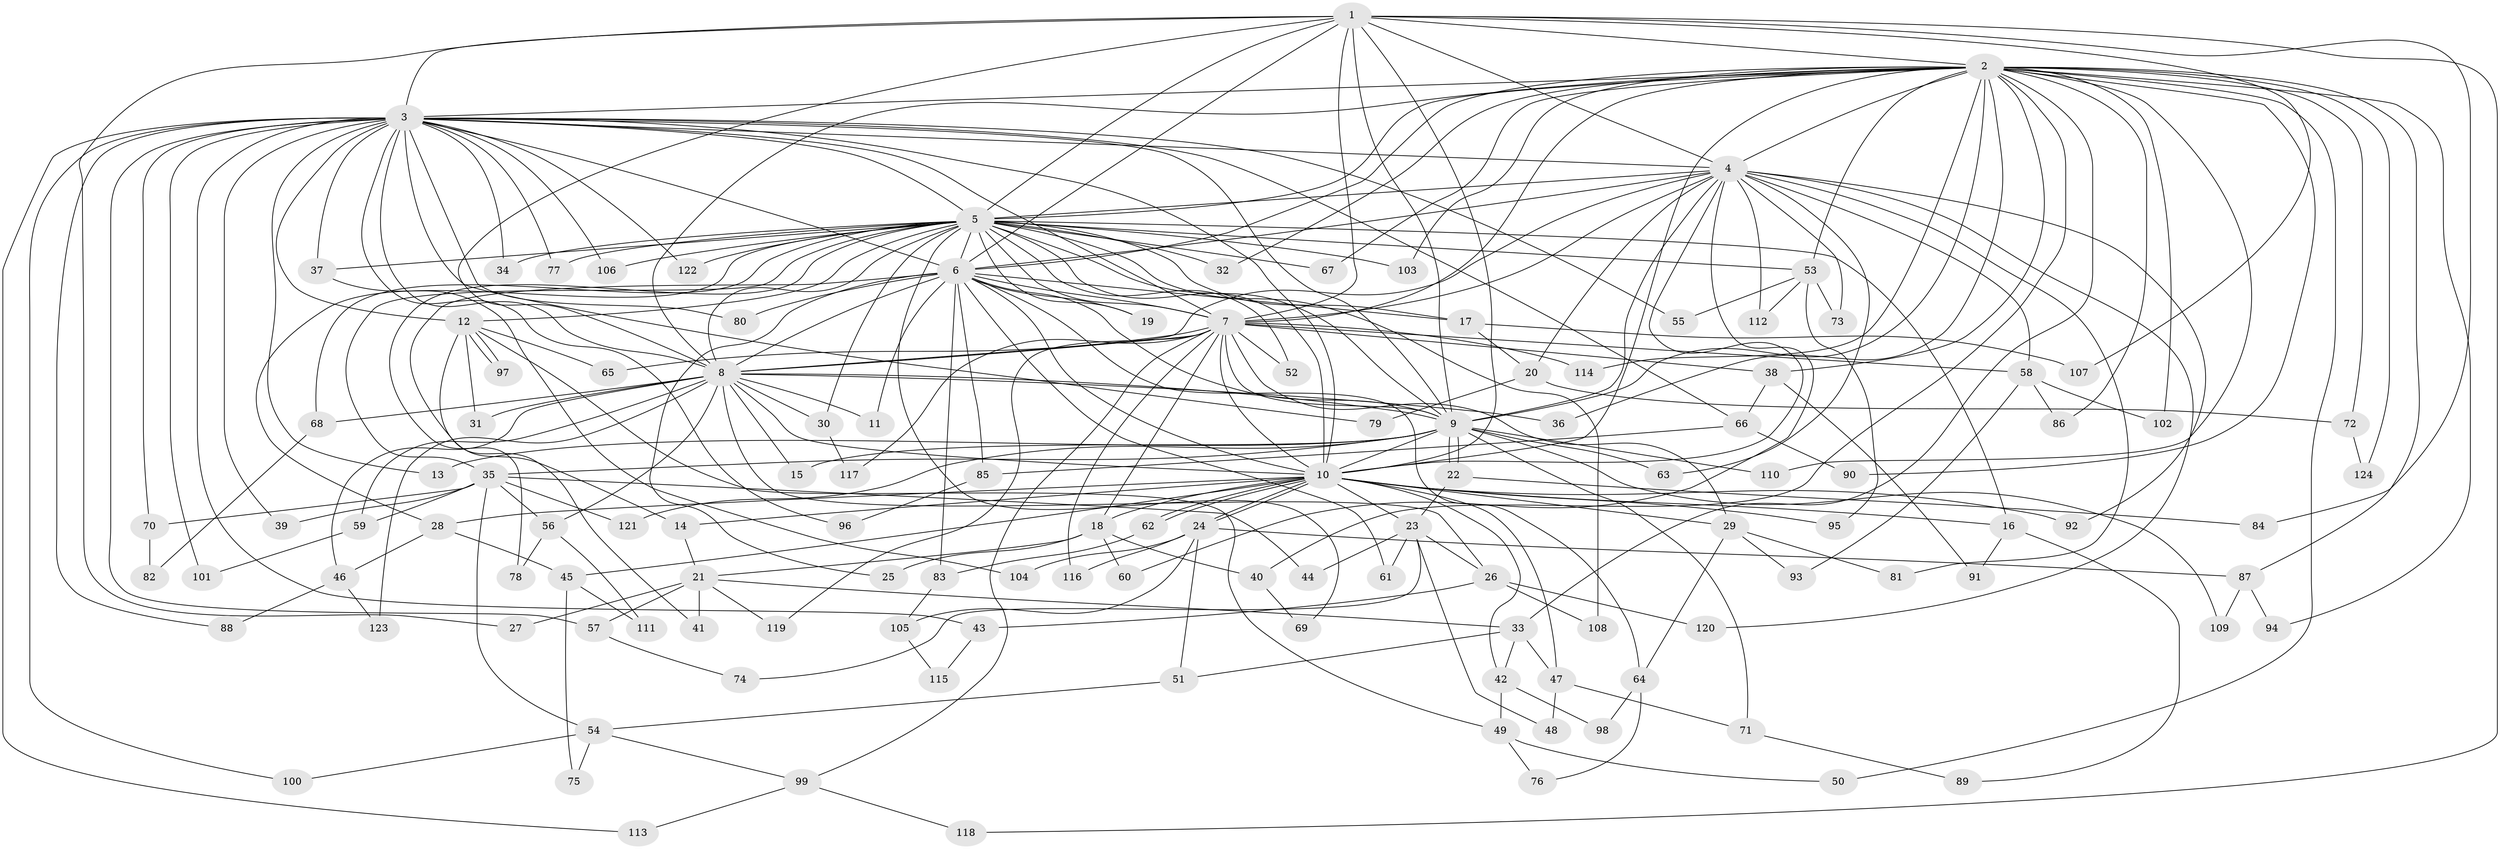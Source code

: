 // Generated by graph-tools (version 1.1) at 2025/25/03/09/25 03:25:51]
// undirected, 124 vertices, 273 edges
graph export_dot {
graph [start="1"]
  node [color=gray90,style=filled];
  1;
  2;
  3;
  4;
  5;
  6;
  7;
  8;
  9;
  10;
  11;
  12;
  13;
  14;
  15;
  16;
  17;
  18;
  19;
  20;
  21;
  22;
  23;
  24;
  25;
  26;
  27;
  28;
  29;
  30;
  31;
  32;
  33;
  34;
  35;
  36;
  37;
  38;
  39;
  40;
  41;
  42;
  43;
  44;
  45;
  46;
  47;
  48;
  49;
  50;
  51;
  52;
  53;
  54;
  55;
  56;
  57;
  58;
  59;
  60;
  61;
  62;
  63;
  64;
  65;
  66;
  67;
  68;
  69;
  70;
  71;
  72;
  73;
  74;
  75;
  76;
  77;
  78;
  79;
  80;
  81;
  82;
  83;
  84;
  85;
  86;
  87;
  88;
  89;
  90;
  91;
  92;
  93;
  94;
  95;
  96;
  97;
  98;
  99;
  100;
  101;
  102;
  103;
  104;
  105;
  106;
  107;
  108;
  109;
  110;
  111;
  112;
  113;
  114;
  115;
  116;
  117;
  118;
  119;
  120;
  121;
  122;
  123;
  124;
  1 -- 2;
  1 -- 3;
  1 -- 4;
  1 -- 5;
  1 -- 6;
  1 -- 7;
  1 -- 8;
  1 -- 9;
  1 -- 10;
  1 -- 27;
  1 -- 84;
  1 -- 107;
  1 -- 118;
  2 -- 3;
  2 -- 4;
  2 -- 5;
  2 -- 6;
  2 -- 7;
  2 -- 8;
  2 -- 9;
  2 -- 10;
  2 -- 32;
  2 -- 33;
  2 -- 36;
  2 -- 38;
  2 -- 40;
  2 -- 50;
  2 -- 53;
  2 -- 67;
  2 -- 72;
  2 -- 86;
  2 -- 87;
  2 -- 90;
  2 -- 94;
  2 -- 102;
  2 -- 103;
  2 -- 110;
  2 -- 114;
  2 -- 124;
  3 -- 4;
  3 -- 5;
  3 -- 6;
  3 -- 7;
  3 -- 8;
  3 -- 9;
  3 -- 10;
  3 -- 12;
  3 -- 13;
  3 -- 34;
  3 -- 37;
  3 -- 39;
  3 -- 43;
  3 -- 55;
  3 -- 57;
  3 -- 66;
  3 -- 70;
  3 -- 77;
  3 -- 79;
  3 -- 80;
  3 -- 88;
  3 -- 96;
  3 -- 100;
  3 -- 101;
  3 -- 106;
  3 -- 113;
  3 -- 122;
  4 -- 5;
  4 -- 6;
  4 -- 7;
  4 -- 8;
  4 -- 9;
  4 -- 10;
  4 -- 20;
  4 -- 58;
  4 -- 60;
  4 -- 63;
  4 -- 73;
  4 -- 81;
  4 -- 92;
  4 -- 112;
  4 -- 120;
  5 -- 6;
  5 -- 7;
  5 -- 8;
  5 -- 9;
  5 -- 10;
  5 -- 12;
  5 -- 16;
  5 -- 17;
  5 -- 19;
  5 -- 28;
  5 -- 30;
  5 -- 32;
  5 -- 34;
  5 -- 35;
  5 -- 37;
  5 -- 52;
  5 -- 53;
  5 -- 67;
  5 -- 68;
  5 -- 69;
  5 -- 77;
  5 -- 78;
  5 -- 103;
  5 -- 106;
  5 -- 108;
  5 -- 122;
  6 -- 7;
  6 -- 8;
  6 -- 9;
  6 -- 10;
  6 -- 11;
  6 -- 14;
  6 -- 17;
  6 -- 19;
  6 -- 25;
  6 -- 61;
  6 -- 64;
  6 -- 80;
  6 -- 83;
  6 -- 85;
  7 -- 8;
  7 -- 9;
  7 -- 10;
  7 -- 18;
  7 -- 29;
  7 -- 38;
  7 -- 52;
  7 -- 58;
  7 -- 65;
  7 -- 99;
  7 -- 114;
  7 -- 116;
  7 -- 117;
  7 -- 119;
  8 -- 9;
  8 -- 10;
  8 -- 11;
  8 -- 15;
  8 -- 26;
  8 -- 30;
  8 -- 31;
  8 -- 36;
  8 -- 46;
  8 -- 56;
  8 -- 59;
  8 -- 68;
  8 -- 123;
  9 -- 10;
  9 -- 13;
  9 -- 15;
  9 -- 22;
  9 -- 22;
  9 -- 35;
  9 -- 63;
  9 -- 71;
  9 -- 109;
  9 -- 110;
  9 -- 121;
  10 -- 14;
  10 -- 16;
  10 -- 18;
  10 -- 23;
  10 -- 24;
  10 -- 24;
  10 -- 28;
  10 -- 29;
  10 -- 42;
  10 -- 45;
  10 -- 47;
  10 -- 62;
  10 -- 62;
  10 -- 92;
  10 -- 95;
  12 -- 31;
  12 -- 41;
  12 -- 49;
  12 -- 65;
  12 -- 97;
  12 -- 97;
  14 -- 21;
  16 -- 89;
  16 -- 91;
  17 -- 20;
  17 -- 107;
  18 -- 21;
  18 -- 25;
  18 -- 40;
  18 -- 60;
  20 -- 72;
  20 -- 79;
  21 -- 27;
  21 -- 33;
  21 -- 41;
  21 -- 57;
  21 -- 119;
  22 -- 23;
  22 -- 84;
  23 -- 26;
  23 -- 44;
  23 -- 48;
  23 -- 61;
  23 -- 74;
  24 -- 51;
  24 -- 87;
  24 -- 104;
  24 -- 105;
  24 -- 116;
  26 -- 43;
  26 -- 108;
  26 -- 120;
  28 -- 45;
  28 -- 46;
  29 -- 64;
  29 -- 81;
  29 -- 93;
  30 -- 117;
  33 -- 42;
  33 -- 47;
  33 -- 51;
  35 -- 39;
  35 -- 44;
  35 -- 54;
  35 -- 56;
  35 -- 59;
  35 -- 70;
  35 -- 121;
  37 -- 104;
  38 -- 66;
  38 -- 91;
  40 -- 69;
  42 -- 49;
  42 -- 98;
  43 -- 115;
  45 -- 75;
  45 -- 111;
  46 -- 88;
  46 -- 123;
  47 -- 48;
  47 -- 71;
  49 -- 50;
  49 -- 76;
  51 -- 54;
  53 -- 55;
  53 -- 73;
  53 -- 95;
  53 -- 112;
  54 -- 75;
  54 -- 99;
  54 -- 100;
  56 -- 78;
  56 -- 111;
  57 -- 74;
  58 -- 86;
  58 -- 93;
  58 -- 102;
  59 -- 101;
  62 -- 83;
  64 -- 76;
  64 -- 98;
  66 -- 85;
  66 -- 90;
  68 -- 82;
  70 -- 82;
  71 -- 89;
  72 -- 124;
  83 -- 105;
  85 -- 96;
  87 -- 94;
  87 -- 109;
  99 -- 113;
  99 -- 118;
  105 -- 115;
}
